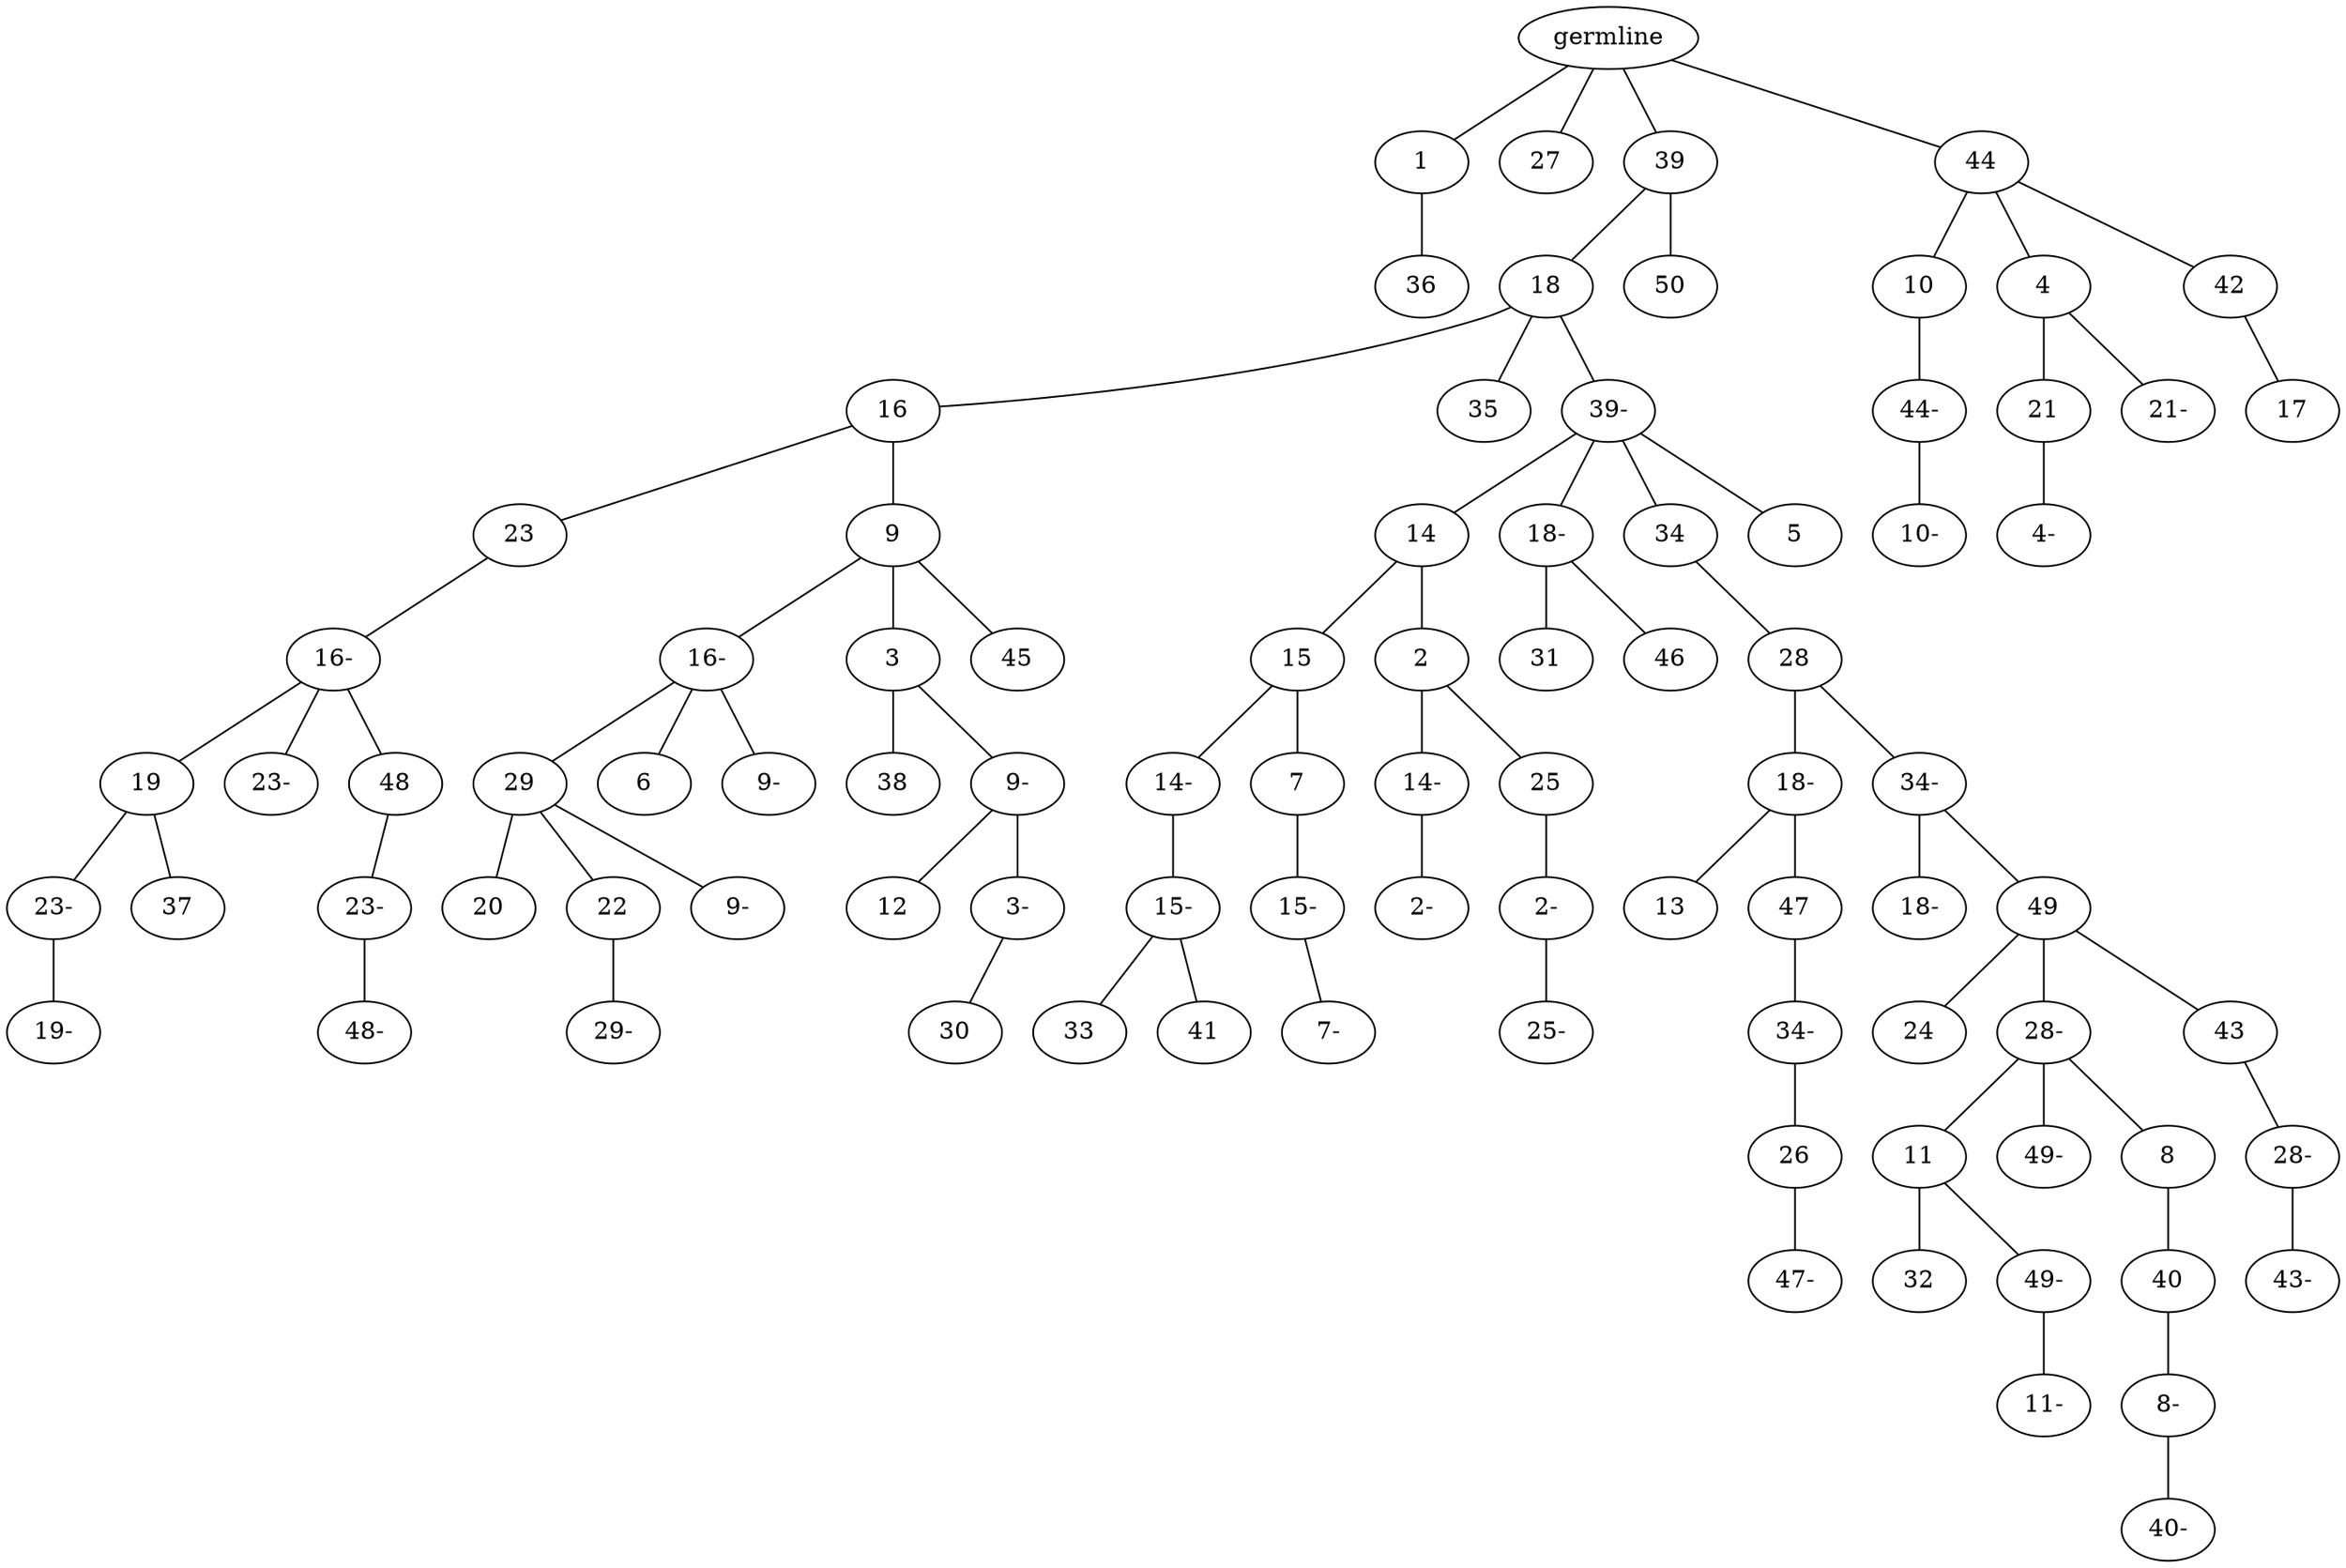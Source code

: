 graph tree {
    "139838568595760" [label="germline"];
    "139838583177568" [label="1"];
    "139838589025872" [label="36"];
    "139838589025344" [label="27"];
    "139838589024240" [label="39"];
    "139838589024144" [label="18"];
    "139838589023088" [label="16"];
    "139838589025440" [label="23"];
    "139838589022800" [label="16-"];
    "139838589024000" [label="19"];
    "139838589025152" [label="23-"];
    "139838567817280" [label="19-"];
    "139838567818768" [label="37"];
    "139838589023280" [label="23-"];
    "139838567820304" [label="48"];
    "139838567817616" [label="23-"];
    "139838567817904" [label="48-"];
    "139838589025536" [label="9"];
    "139838567820256" [label="16-"];
    "139838567820400" [label="29"];
    "139838567817376" [label="20"];
    "139838567818000" [label="22"];
    "139838567818720" [label="29-"];
    "139838567818864" [label="9-"];
    "139838567817472" [label="6"];
    "139838567819776" [label="9-"];
    "139838567819200" [label="3"];
    "139838567819872" [label="38"];
    "139838567819536" [label="9-"];
    "139838567818576" [label="12"];
    "139838567818624" [label="3-"];
    "139838567819680" [label="30"];
    "139838578241440" [label="45"];
    "139838589024624" [label="35"];
    "139838589022944" [label="39-"];
    "139838567820544" [label="14"];
    "139838567818672" [label="15"];
    "139838581393296" [label="14-"];
    "139838581392720" [label="15-"];
    "139838581391904" [label="33"];
    "139838581392528" [label="41"];
    "139838581392048" [label="7"];
    "139838581395168" [label="15-"];
    "139838581392624" [label="7-"];
    "139838567819344" [label="2"];
    "139838581394256" [label="14-"];
    "139838581391712" [label="2-"];
    "139838581392960" [label="25"];
    "139838581394400" [label="2-"];
    "139838581395408" [label="25-"];
    "139838567820640" [label="18-"];
    "139838581393152" [label="31"];
    "139838581394736" [label="46"];
    "139838581393392" [label="34"];
    "139838581393968" [label="28"];
    "139838581395216" [label="18-"];
    "139838581392096" [label="13"];
    "139838581391616" [label="47"];
    "139838581393344" [label="34-"];
    "139838581393536" [label="26"];
    "139838571294048" [label="47-"];
    "139838581391760" [label="34-"];
    "139838581393200" [label="18-"];
    "139838571291168" [label="49"];
    "139838571293280" [label="24"];
    "139838571294432" [label="28-"];
    "139838571294624" [label="11"];
    "139838571293808" [label="32"];
    "139838571292512" [label="49-"];
    "139838571291504" [label="11-"];
    "139838571291744" [label="49-"];
    "139838571294096" [label="8"];
    "139838571293664" [label="40"];
    "139838571292944" [label="8-"];
    "139838571292992" [label="40-"];
    "139838571294384" [label="43"];
    "139838571290928" [label="28-"];
    "139838571294576" [label="43-"];
    "139838581393104" [label="5"];
    "139838589024816" [label="50"];
    "139838589023136" [label="44"];
    "139838581392864" [label="10"];
    "139838571294336" [label="44-"];
    "139838571291696" [label="10-"];
    "139838581391568" [label="4"];
    "139838571291984" [label="21"];
    "139838571294144" [label="4-"];
    "139838571290688" [label="21-"];
    "139838571292656" [label="42"];
    "139838571292752" [label="17"];
    "139838568595760" -- "139838583177568";
    "139838568595760" -- "139838589025344";
    "139838568595760" -- "139838589024240";
    "139838568595760" -- "139838589023136";
    "139838583177568" -- "139838589025872";
    "139838589024240" -- "139838589024144";
    "139838589024240" -- "139838589024816";
    "139838589024144" -- "139838589023088";
    "139838589024144" -- "139838589024624";
    "139838589024144" -- "139838589022944";
    "139838589023088" -- "139838589025440";
    "139838589023088" -- "139838589025536";
    "139838589025440" -- "139838589022800";
    "139838589022800" -- "139838589024000";
    "139838589022800" -- "139838589023280";
    "139838589022800" -- "139838567820304";
    "139838589024000" -- "139838589025152";
    "139838589024000" -- "139838567818768";
    "139838589025152" -- "139838567817280";
    "139838567820304" -- "139838567817616";
    "139838567817616" -- "139838567817904";
    "139838589025536" -- "139838567820256";
    "139838589025536" -- "139838567819200";
    "139838589025536" -- "139838578241440";
    "139838567820256" -- "139838567820400";
    "139838567820256" -- "139838567817472";
    "139838567820256" -- "139838567819776";
    "139838567820400" -- "139838567817376";
    "139838567820400" -- "139838567818000";
    "139838567820400" -- "139838567818864";
    "139838567818000" -- "139838567818720";
    "139838567819200" -- "139838567819872";
    "139838567819200" -- "139838567819536";
    "139838567819536" -- "139838567818576";
    "139838567819536" -- "139838567818624";
    "139838567818624" -- "139838567819680";
    "139838589022944" -- "139838567820544";
    "139838589022944" -- "139838567820640";
    "139838589022944" -- "139838581393392";
    "139838589022944" -- "139838581393104";
    "139838567820544" -- "139838567818672";
    "139838567820544" -- "139838567819344";
    "139838567818672" -- "139838581393296";
    "139838567818672" -- "139838581392048";
    "139838581393296" -- "139838581392720";
    "139838581392720" -- "139838581391904";
    "139838581392720" -- "139838581392528";
    "139838581392048" -- "139838581395168";
    "139838581395168" -- "139838581392624";
    "139838567819344" -- "139838581394256";
    "139838567819344" -- "139838581392960";
    "139838581394256" -- "139838581391712";
    "139838581392960" -- "139838581394400";
    "139838581394400" -- "139838581395408";
    "139838567820640" -- "139838581393152";
    "139838567820640" -- "139838581394736";
    "139838581393392" -- "139838581393968";
    "139838581393968" -- "139838581395216";
    "139838581393968" -- "139838581391760";
    "139838581395216" -- "139838581392096";
    "139838581395216" -- "139838581391616";
    "139838581391616" -- "139838581393344";
    "139838581393344" -- "139838581393536";
    "139838581393536" -- "139838571294048";
    "139838581391760" -- "139838581393200";
    "139838581391760" -- "139838571291168";
    "139838571291168" -- "139838571293280";
    "139838571291168" -- "139838571294432";
    "139838571291168" -- "139838571294384";
    "139838571294432" -- "139838571294624";
    "139838571294432" -- "139838571291744";
    "139838571294432" -- "139838571294096";
    "139838571294624" -- "139838571293808";
    "139838571294624" -- "139838571292512";
    "139838571292512" -- "139838571291504";
    "139838571294096" -- "139838571293664";
    "139838571293664" -- "139838571292944";
    "139838571292944" -- "139838571292992";
    "139838571294384" -- "139838571290928";
    "139838571290928" -- "139838571294576";
    "139838589023136" -- "139838581392864";
    "139838589023136" -- "139838581391568";
    "139838589023136" -- "139838571292656";
    "139838581392864" -- "139838571294336";
    "139838571294336" -- "139838571291696";
    "139838581391568" -- "139838571291984";
    "139838581391568" -- "139838571290688";
    "139838571291984" -- "139838571294144";
    "139838571292656" -- "139838571292752";
}
